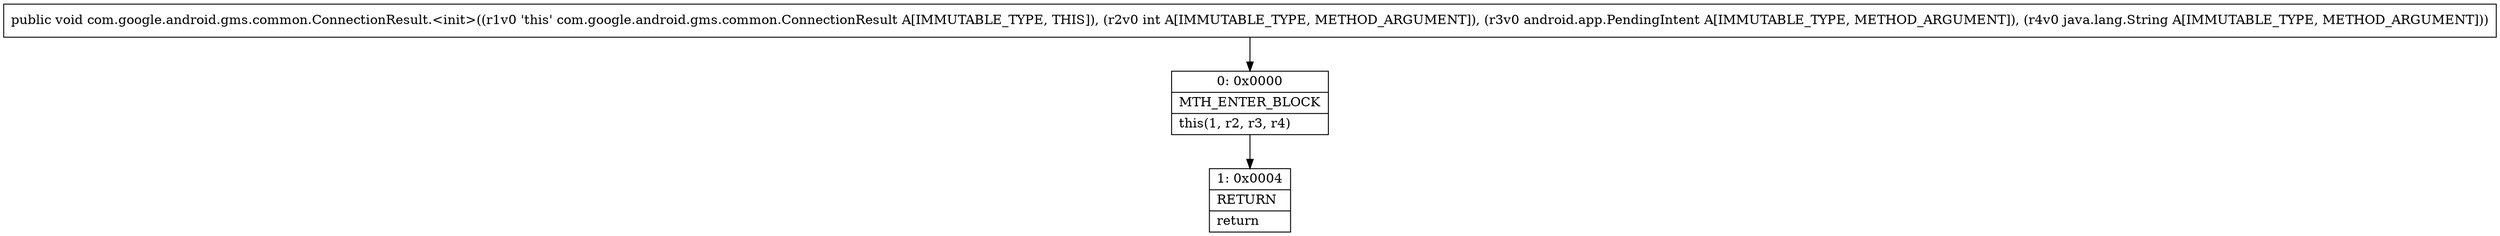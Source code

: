 digraph "CFG forcom.google.android.gms.common.ConnectionResult.\<init\>(ILandroid\/app\/PendingIntent;Ljava\/lang\/String;)V" {
Node_0 [shape=record,label="{0\:\ 0x0000|MTH_ENTER_BLOCK\l|this(1, r2, r3, r4)\l}"];
Node_1 [shape=record,label="{1\:\ 0x0004|RETURN\l|return\l}"];
MethodNode[shape=record,label="{public void com.google.android.gms.common.ConnectionResult.\<init\>((r1v0 'this' com.google.android.gms.common.ConnectionResult A[IMMUTABLE_TYPE, THIS]), (r2v0 int A[IMMUTABLE_TYPE, METHOD_ARGUMENT]), (r3v0 android.app.PendingIntent A[IMMUTABLE_TYPE, METHOD_ARGUMENT]), (r4v0 java.lang.String A[IMMUTABLE_TYPE, METHOD_ARGUMENT])) }"];
MethodNode -> Node_0;
Node_0 -> Node_1;
}

